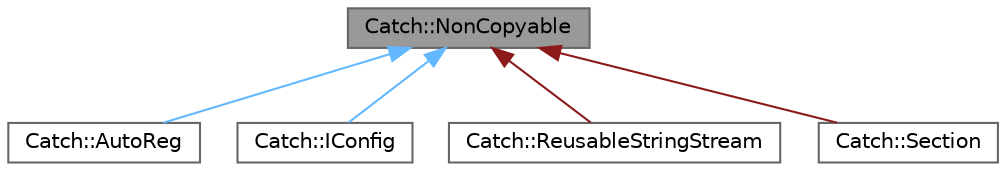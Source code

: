 digraph "Catch::NonCopyable"
{
 // LATEX_PDF_SIZE
  bgcolor="transparent";
  edge [fontname=Helvetica,fontsize=10,labelfontname=Helvetica,labelfontsize=10];
  node [fontname=Helvetica,fontsize=10,shape=box,height=0.2,width=0.4];
  Node1 [id="Node000001",label="Catch::NonCopyable",height=0.2,width=0.4,color="gray40", fillcolor="grey60", style="filled", fontcolor="black",tooltip=" "];
  Node1 -> Node2 [id="edge5_Node000001_Node000002",dir="back",color="steelblue1",style="solid",tooltip=" "];
  Node2 [id="Node000002",label="Catch::AutoReg",height=0.2,width=0.4,color="gray40", fillcolor="white", style="filled",URL="$struct_catch_1_1_auto_reg.html",tooltip=" "];
  Node1 -> Node3 [id="edge6_Node000001_Node000003",dir="back",color="steelblue1",style="solid",tooltip=" "];
  Node3 [id="Node000003",label="Catch::IConfig",height=0.2,width=0.4,color="gray40", fillcolor="white", style="filled",URL="$struct_catch_1_1_i_config.html",tooltip=" "];
  Node1 -> Node4 [id="edge7_Node000001_Node000004",dir="back",color="firebrick4",style="solid",tooltip=" "];
  Node4 [id="Node000004",label="Catch::ReusableStringStream",height=0.2,width=0.4,color="gray40", fillcolor="white", style="filled",URL="$class_catch_1_1_reusable_string_stream.html",tooltip=" "];
  Node1 -> Node5 [id="edge8_Node000001_Node000005",dir="back",color="firebrick4",style="solid",tooltip=" "];
  Node5 [id="Node000005",label="Catch::Section",height=0.2,width=0.4,color="gray40", fillcolor="white", style="filled",URL="$class_catch_1_1_section.html",tooltip=" "];
}
